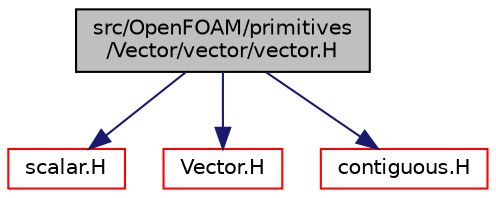 digraph "src/OpenFOAM/primitives/Vector/vector/vector.H"
{
  bgcolor="transparent";
  edge [fontname="Helvetica",fontsize="10",labelfontname="Helvetica",labelfontsize="10"];
  node [fontname="Helvetica",fontsize="10",shape=record];
  Node1 [label="src/OpenFOAM/primitives\l/Vector/vector/vector.H",height=0.2,width=0.4,color="black", fillcolor="grey75", style="filled", fontcolor="black"];
  Node1 -> Node2 [color="midnightblue",fontsize="10",style="solid",fontname="Helvetica"];
  Node2 [label="scalar.H",height=0.2,width=0.4,color="red",URL="$a08944.html"];
  Node1 -> Node3 [color="midnightblue",fontsize="10",style="solid",fontname="Helvetica"];
  Node3 [label="Vector.H",height=0.2,width=0.4,color="red",URL="$a09042.html"];
  Node1 -> Node4 [color="midnightblue",fontsize="10",style="solid",fontname="Helvetica"];
  Node4 [label="contiguous.H",height=0.2,width=0.4,color="red",URL="$a08816.html",tooltip="Template function to specify if the data of a type are contiguous. "];
}
